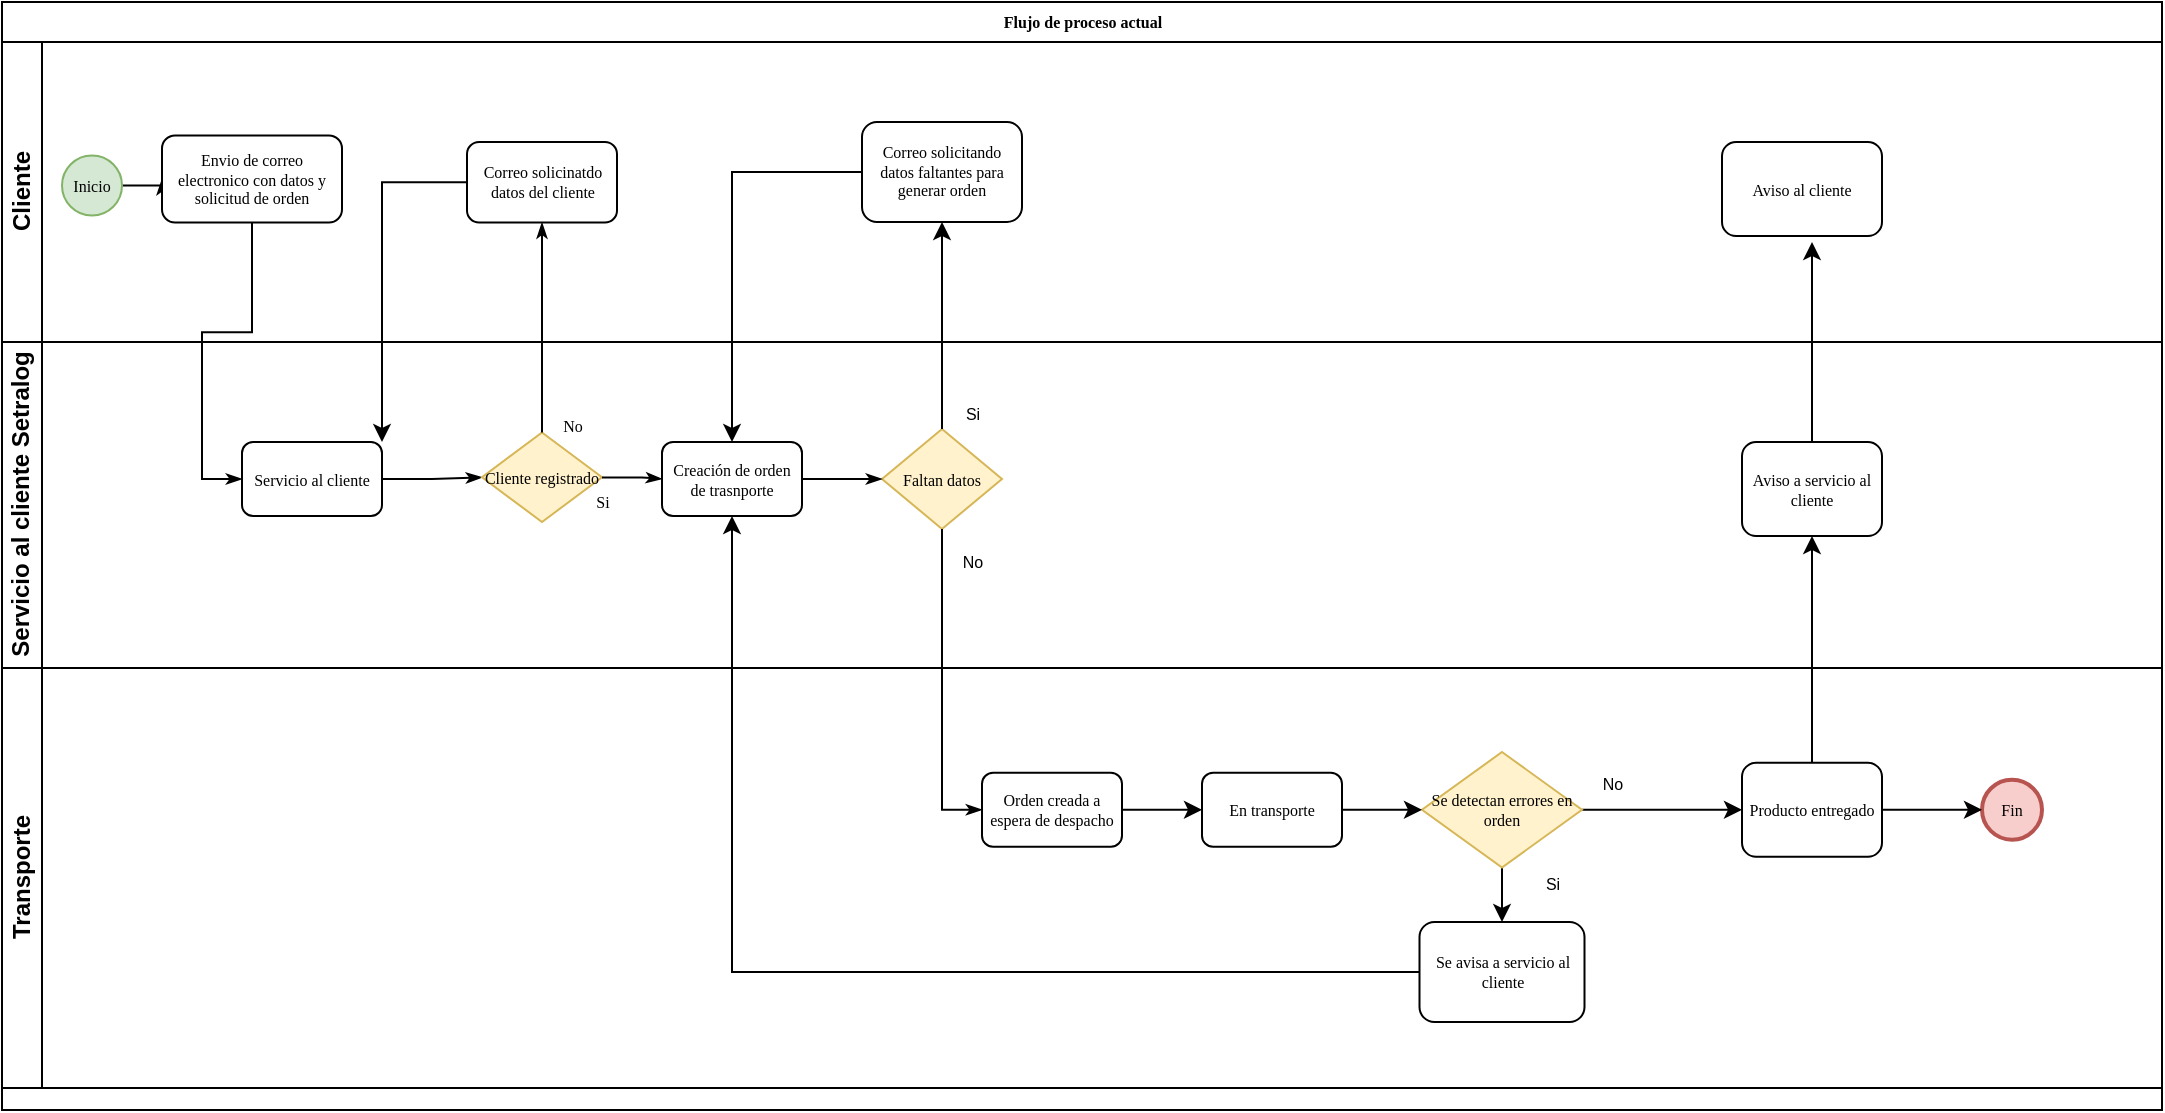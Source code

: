 <mxfile version="24.8.6">
  <diagram name="Page-1" id="c7488fd3-1785-93aa-aadb-54a6760d102a">
    <mxGraphModel dx="1195" dy="643" grid="1" gridSize="10" guides="1" tooltips="1" connect="1" arrows="1" fold="1" page="1" pageScale="1" pageWidth="1100" pageHeight="850" background="none" math="0" shadow="0">
      <root>
        <mxCell id="0" />
        <mxCell id="1" parent="0" />
        <mxCell id="2b4e8129b02d487f-1" value="Flujo de proceso actual" style="swimlane;html=1;childLayout=stackLayout;horizontal=1;startSize=20;horizontalStack=0;rounded=0;shadow=0;labelBackgroundColor=none;strokeWidth=1;fontFamily=Verdana;fontSize=8;align=center;" parent="1" vertex="1">
          <mxGeometry x="170" width="1080" height="554" as="geometry" />
        </mxCell>
        <mxCell id="2b4e8129b02d487f-2" value="Cliente" style="swimlane;html=1;startSize=20;horizontal=0;" parent="2b4e8129b02d487f-1" vertex="1">
          <mxGeometry y="20" width="1080" height="150" as="geometry" />
        </mxCell>
        <mxCell id="2b4e8129b02d487f-18" style="edgeStyle=orthogonalEdgeStyle;rounded=0;html=1;labelBackgroundColor=none;startArrow=none;startFill=0;startSize=5;endArrow=classicThin;endFill=1;endSize=5;jettySize=auto;orthogonalLoop=1;strokeWidth=1;fontFamily=Verdana;fontSize=8" parent="2b4e8129b02d487f-2" source="2b4e8129b02d487f-5" target="2b4e8129b02d487f-6" edge="1">
          <mxGeometry relative="1" as="geometry" />
        </mxCell>
        <mxCell id="2b4e8129b02d487f-5" value="Inicio" style="ellipse;whiteSpace=wrap;html=1;rounded=0;shadow=0;labelBackgroundColor=none;strokeWidth=1;fontFamily=Verdana;fontSize=8;align=center;fillColor=#d5e8d4;strokeColor=#82b366;" parent="2b4e8129b02d487f-2" vertex="1">
          <mxGeometry x="30" y="56.75" width="30" height="30" as="geometry" />
        </mxCell>
        <mxCell id="2b4e8129b02d487f-6" value="Envio de correo electronico con datos y solicitud de orden" style="rounded=1;whiteSpace=wrap;html=1;shadow=0;labelBackgroundColor=none;strokeWidth=1;fontFamily=Verdana;fontSize=8;align=center;" parent="2b4e8129b02d487f-2" vertex="1">
          <mxGeometry x="80" y="46.75" width="90" height="43.5" as="geometry" />
        </mxCell>
        <mxCell id="2b4e8129b02d487f-7" value="Correo solicinatdo datos del cliente" style="rounded=1;whiteSpace=wrap;html=1;shadow=0;labelBackgroundColor=none;strokeWidth=1;fontFamily=Verdana;fontSize=8;align=center;" parent="2b4e8129b02d487f-2" vertex="1">
          <mxGeometry x="232.5" y="50" width="75" height="40.25" as="geometry" />
        </mxCell>
        <mxCell id="l3kMpNzpnFwocQV2lXB--4" value="Correo solicitando datos faltantes para generar orden" style="rounded=1;whiteSpace=wrap;html=1;shadow=0;labelBackgroundColor=none;strokeWidth=1;fontFamily=Verdana;fontSize=8;align=center;" vertex="1" parent="2b4e8129b02d487f-2">
          <mxGeometry x="430" y="40" width="80" height="50" as="geometry" />
        </mxCell>
        <mxCell id="l3kMpNzpnFwocQV2lXB--53" value="Aviso al cliente" style="rounded=1;whiteSpace=wrap;html=1;shadow=0;labelBackgroundColor=none;strokeWidth=1;fontFamily=Verdana;fontSize=8;align=center;" vertex="1" parent="2b4e8129b02d487f-2">
          <mxGeometry x="860" y="50" width="80" height="47" as="geometry" />
        </mxCell>
        <mxCell id="2b4e8129b02d487f-3" value="&lt;font face=&quot;Helvetica&quot;&gt;Servicio al cliente&amp;nbsp;&lt;span style=&quot;background-color: initial;&quot;&gt;Setralog&lt;/span&gt;&lt;/font&gt;" style="swimlane;html=1;startSize=20;horizontal=0;" parent="2b4e8129b02d487f-1" vertex="1">
          <mxGeometry y="170" width="1080" height="163" as="geometry">
            <mxRectangle y="170" width="1030" height="40" as="alternateBounds" />
          </mxGeometry>
        </mxCell>
        <mxCell id="2b4e8129b02d487f-26" style="edgeStyle=orthogonalEdgeStyle;rounded=0;html=1;labelBackgroundColor=none;startArrow=none;startFill=0;startSize=5;endArrow=classicThin;endFill=1;endSize=5;jettySize=auto;orthogonalLoop=1;strokeWidth=1;fontFamily=Verdana;fontSize=8" parent="2b4e8129b02d487f-3" source="2b4e8129b02d487f-12" target="2b4e8129b02d487f-13" edge="1">
          <mxGeometry relative="1" as="geometry" />
        </mxCell>
        <mxCell id="2b4e8129b02d487f-12" value="Servicio al cliente" style="rounded=1;whiteSpace=wrap;html=1;shadow=0;labelBackgroundColor=none;strokeWidth=1;fontFamily=Verdana;fontSize=8;align=center;" parent="2b4e8129b02d487f-3" vertex="1">
          <mxGeometry x="120" y="50.0" width="70" height="37" as="geometry" />
        </mxCell>
        <mxCell id="2b4e8129b02d487f-13" value="Cliente registrado" style="strokeWidth=1;html=1;shape=mxgraph.flowchart.decision;whiteSpace=wrap;rounded=1;shadow=0;labelBackgroundColor=none;fontFamily=Verdana;fontSize=8;align=center;fillColor=#fff2cc;strokeColor=#d6b656;" parent="2b4e8129b02d487f-3" vertex="1">
          <mxGeometry x="240" y="45.25" width="60" height="44.75" as="geometry" />
        </mxCell>
        <mxCell id="2b4e8129b02d487f-14" value="Creación de orden de trasnporte" style="rounded=1;whiteSpace=wrap;html=1;shadow=0;labelBackgroundColor=none;strokeWidth=1;fontFamily=Verdana;fontSize=8;align=center;" parent="2b4e8129b02d487f-3" vertex="1">
          <mxGeometry x="330" y="50.0" width="70" height="37" as="geometry" />
        </mxCell>
        <mxCell id="2b4e8129b02d487f-27" value="Si" style="edgeStyle=orthogonalEdgeStyle;rounded=0;html=1;labelBackgroundColor=none;startArrow=none;startFill=0;startSize=5;endArrow=classicThin;endFill=1;endSize=5;jettySize=auto;orthogonalLoop=1;strokeWidth=1;fontFamily=Verdana;fontSize=8" parent="2b4e8129b02d487f-3" source="2b4e8129b02d487f-13" target="2b4e8129b02d487f-14" edge="1">
          <mxGeometry x="-1" y="-12" relative="1" as="geometry">
            <mxPoint as="offset" />
          </mxGeometry>
        </mxCell>
        <mxCell id="2b4e8129b02d487f-15" value="Faltan datos" style="strokeWidth=1;html=1;shape=mxgraph.flowchart.decision;whiteSpace=wrap;rounded=1;shadow=0;labelBackgroundColor=none;fontFamily=Verdana;fontSize=8;align=center;fillColor=#fff2cc;strokeColor=#d6b656;" parent="2b4e8129b02d487f-3" vertex="1">
          <mxGeometry x="440" y="43.5" width="60" height="50" as="geometry" />
        </mxCell>
        <mxCell id="2b4e8129b02d487f-28" style="edgeStyle=orthogonalEdgeStyle;rounded=0;html=1;labelBackgroundColor=none;startArrow=none;startFill=0;startSize=5;endArrow=classicThin;endFill=1;endSize=5;jettySize=auto;orthogonalLoop=1;strokeWidth=1;fontFamily=Verdana;fontSize=8;" parent="2b4e8129b02d487f-3" source="2b4e8129b02d487f-14" target="2b4e8129b02d487f-15" edge="1">
          <mxGeometry relative="1" as="geometry" />
        </mxCell>
        <mxCell id="l3kMpNzpnFwocQV2lXB--7" value="&lt;font style=&quot;font-size: 8px;&quot;&gt;No&lt;/font&gt;" style="text;html=1;align=center;verticalAlign=middle;resizable=0;points=[];autosize=1;strokeColor=none;fillColor=none;" vertex="1" parent="2b4e8129b02d487f-3">
          <mxGeometry x="470" y="93.5" width="30" height="30" as="geometry" />
        </mxCell>
        <mxCell id="l3kMpNzpnFwocQV2lXB--13" value="&lt;font style=&quot;font-size: 8px;&quot;&gt;Si&lt;/font&gt;" style="text;html=1;align=center;verticalAlign=middle;resizable=0;points=[];autosize=1;strokeColor=none;fillColor=none;" vertex="1" parent="2b4e8129b02d487f-3">
          <mxGeometry x="470" y="20" width="30" height="30" as="geometry" />
        </mxCell>
        <mxCell id="l3kMpNzpnFwocQV2lXB--55" style="edgeStyle=orthogonalEdgeStyle;rounded=0;orthogonalLoop=1;jettySize=auto;html=1;exitX=0.5;exitY=0;exitDx=0;exitDy=0;" edge="1" parent="2b4e8129b02d487f-3" source="l3kMpNzpnFwocQV2lXB--20">
          <mxGeometry relative="1" as="geometry">
            <mxPoint x="905" y="-50" as="targetPoint" />
          </mxGeometry>
        </mxCell>
        <mxCell id="l3kMpNzpnFwocQV2lXB--20" value="Aviso a servicio al cliente" style="rounded=1;whiteSpace=wrap;html=1;shadow=0;labelBackgroundColor=none;strokeWidth=1;fontFamily=Verdana;fontSize=8;align=center;" vertex="1" parent="2b4e8129b02d487f-3">
          <mxGeometry x="870" y="50" width="70" height="47" as="geometry" />
        </mxCell>
        <mxCell id="2b4e8129b02d487f-24" style="edgeStyle=orthogonalEdgeStyle;rounded=0;html=1;labelBackgroundColor=none;startArrow=none;startFill=0;startSize=5;endArrow=classicThin;endFill=1;endSize=5;jettySize=auto;orthogonalLoop=1;strokeWidth=1;fontFamily=Verdana;fontSize=8;entryX=0;entryY=0.5;entryDx=0;entryDy=0;" parent="2b4e8129b02d487f-1" source="2b4e8129b02d487f-6" target="2b4e8129b02d487f-12" edge="1">
          <mxGeometry relative="1" as="geometry" />
        </mxCell>
        <mxCell id="2b4e8129b02d487f-25" value="No" style="edgeStyle=orthogonalEdgeStyle;rounded=0;html=1;labelBackgroundColor=none;startArrow=none;startFill=0;startSize=5;endArrow=classicThin;endFill=1;endSize=5;jettySize=auto;orthogonalLoop=1;strokeWidth=1;fontFamily=Verdana;fontSize=8" parent="2b4e8129b02d487f-1" source="2b4e8129b02d487f-13" target="2b4e8129b02d487f-7" edge="1">
          <mxGeometry x="-0.936" y="-15" relative="1" as="geometry">
            <mxPoint as="offset" />
          </mxGeometry>
        </mxCell>
        <mxCell id="2b4e8129b02d487f-29" value="" style="edgeStyle=orthogonalEdgeStyle;rounded=0;html=1;entryX=0;entryY=0.5;labelBackgroundColor=none;startArrow=none;startFill=0;startSize=5;endArrow=classicThin;endFill=1;endSize=5;jettySize=auto;orthogonalLoop=1;strokeWidth=1;fontFamily=Verdana;fontSize=8;entryDx=0;entryDy=0;" parent="2b4e8129b02d487f-1" source="2b4e8129b02d487f-15" target="2b4e8129b02d487f-9" edge="1">
          <mxGeometry x="-0.501" y="6" relative="1" as="geometry">
            <mxPoint as="offset" />
            <mxPoint x="440.0" y="395.5" as="targetPoint" />
          </mxGeometry>
        </mxCell>
        <mxCell id="l3kMpNzpnFwocQV2lXB--3" style="rounded=0;orthogonalLoop=1;jettySize=auto;html=1;exitX=0;exitY=0.5;exitDx=0;exitDy=0;entryX=1;entryY=0;entryDx=0;entryDy=0;edgeStyle=orthogonalEdgeStyle;" edge="1" parent="2b4e8129b02d487f-1" source="2b4e8129b02d487f-7" target="2b4e8129b02d487f-12">
          <mxGeometry relative="1" as="geometry" />
        </mxCell>
        <mxCell id="l3kMpNzpnFwocQV2lXB--5" style="edgeStyle=orthogonalEdgeStyle;rounded=0;orthogonalLoop=1;jettySize=auto;html=1;exitX=0.5;exitY=0;exitDx=0;exitDy=0;exitPerimeter=0;" edge="1" parent="2b4e8129b02d487f-1" source="2b4e8129b02d487f-15" target="l3kMpNzpnFwocQV2lXB--4">
          <mxGeometry relative="1" as="geometry" />
        </mxCell>
        <mxCell id="l3kMpNzpnFwocQV2lXB--6" style="edgeStyle=orthogonalEdgeStyle;rounded=0;orthogonalLoop=1;jettySize=auto;html=1;exitX=0;exitY=0.5;exitDx=0;exitDy=0;entryX=0.5;entryY=0;entryDx=0;entryDy=0;" edge="1" parent="2b4e8129b02d487f-1" source="l3kMpNzpnFwocQV2lXB--4" target="2b4e8129b02d487f-14">
          <mxGeometry relative="1" as="geometry" />
        </mxCell>
        <mxCell id="2b4e8129b02d487f-4" value="Transporte" style="swimlane;html=1;startSize=20;horizontal=0;" parent="2b4e8129b02d487f-1" vertex="1">
          <mxGeometry y="333" width="1080" height="210" as="geometry" />
        </mxCell>
        <mxCell id="l3kMpNzpnFwocQV2lXB--17" style="edgeStyle=orthogonalEdgeStyle;rounded=0;orthogonalLoop=1;jettySize=auto;html=1;exitX=1;exitY=0.5;exitDx=0;exitDy=0;entryX=0;entryY=0.5;entryDx=0;entryDy=0;" edge="1" parent="2b4e8129b02d487f-4" source="2b4e8129b02d487f-9" target="l3kMpNzpnFwocQV2lXB--11">
          <mxGeometry relative="1" as="geometry" />
        </mxCell>
        <mxCell id="2b4e8129b02d487f-9" value="Orden creada a espera de despacho" style="rounded=1;whiteSpace=wrap;html=1;shadow=0;labelBackgroundColor=none;strokeWidth=1;fontFamily=Verdana;fontSize=8;align=center;" parent="2b4e8129b02d487f-4" vertex="1">
          <mxGeometry x="490" y="52.37" width="70" height="37" as="geometry" />
        </mxCell>
        <mxCell id="l3kMpNzpnFwocQV2lXB--11" value="En transporte" style="rounded=1;whiteSpace=wrap;html=1;shadow=0;labelBackgroundColor=none;strokeWidth=1;fontFamily=Verdana;fontSize=8;align=center;" vertex="1" parent="2b4e8129b02d487f-4">
          <mxGeometry x="600" y="52.37" width="70" height="37" as="geometry" />
        </mxCell>
        <mxCell id="l3kMpNzpnFwocQV2lXB--57" style="edgeStyle=orthogonalEdgeStyle;rounded=0;orthogonalLoop=1;jettySize=auto;html=1;exitX=1;exitY=0.5;exitDx=0;exitDy=0;exitPerimeter=0;entryX=0;entryY=0.5;entryDx=0;entryDy=0;" edge="1" parent="2b4e8129b02d487f-4" source="l3kMpNzpnFwocQV2lXB--14" target="l3kMpNzpnFwocQV2lXB--19">
          <mxGeometry relative="1" as="geometry" />
        </mxCell>
        <mxCell id="l3kMpNzpnFwocQV2lXB--61" style="edgeStyle=orthogonalEdgeStyle;rounded=0;orthogonalLoop=1;jettySize=auto;html=1;entryX=0.5;entryY=0;entryDx=0;entryDy=0;" edge="1" parent="2b4e8129b02d487f-4" source="l3kMpNzpnFwocQV2lXB--14" target="l3kMpNzpnFwocQV2lXB--59">
          <mxGeometry relative="1" as="geometry">
            <mxPoint x="750" y="142.37" as="targetPoint" />
          </mxGeometry>
        </mxCell>
        <mxCell id="l3kMpNzpnFwocQV2lXB--14" value="&lt;font style=&quot;font-size: 8px;&quot;&gt;Se detectan errores en orden&lt;/font&gt;" style="strokeWidth=1;html=1;shape=mxgraph.flowchart.decision;whiteSpace=wrap;rounded=1;shadow=0;labelBackgroundColor=none;fontFamily=Verdana;fontSize=8;align=center;fillColor=#fff2cc;strokeColor=#d6b656;" vertex="1" parent="2b4e8129b02d487f-4">
          <mxGeometry x="710" y="42.0" width="80" height="57.75" as="geometry" />
        </mxCell>
        <mxCell id="l3kMpNzpnFwocQV2lXB--18" style="edgeStyle=orthogonalEdgeStyle;rounded=0;orthogonalLoop=1;jettySize=auto;html=1;exitX=1;exitY=0.5;exitDx=0;exitDy=0;entryX=0;entryY=0.5;entryDx=0;entryDy=0;entryPerimeter=0;" edge="1" parent="2b4e8129b02d487f-4" source="l3kMpNzpnFwocQV2lXB--11" target="l3kMpNzpnFwocQV2lXB--14">
          <mxGeometry relative="1" as="geometry" />
        </mxCell>
        <mxCell id="2b4e8129b02d487f-11" value="Fin" style="ellipse;whiteSpace=wrap;html=1;rounded=0;shadow=0;labelBackgroundColor=none;strokeWidth=2;fontFamily=Verdana;fontSize=8;align=center;fillColor=#f8cecc;strokeColor=#b85450;" parent="2b4e8129b02d487f-4" vertex="1">
          <mxGeometry x="990" y="55.87" width="30" height="30" as="geometry" />
        </mxCell>
        <mxCell id="l3kMpNzpnFwocQV2lXB--56" style="edgeStyle=orthogonalEdgeStyle;rounded=0;orthogonalLoop=1;jettySize=auto;html=1;exitX=1;exitY=0.5;exitDx=0;exitDy=0;entryX=0;entryY=0.5;entryDx=0;entryDy=0;" edge="1" parent="2b4e8129b02d487f-4" source="l3kMpNzpnFwocQV2lXB--19" target="2b4e8129b02d487f-11">
          <mxGeometry relative="1" as="geometry" />
        </mxCell>
        <mxCell id="l3kMpNzpnFwocQV2lXB--19" value="Producto entregado" style="rounded=1;whiteSpace=wrap;html=1;shadow=0;labelBackgroundColor=none;strokeWidth=1;fontFamily=Verdana;fontSize=8;align=center;" vertex="1" parent="2b4e8129b02d487f-4">
          <mxGeometry x="870" y="47.37" width="70" height="47.01" as="geometry" />
        </mxCell>
        <mxCell id="l3kMpNzpnFwocQV2lXB--59" value="Se avisa a servicio al cliente" style="rounded=1;whiteSpace=wrap;html=1;shadow=0;labelBackgroundColor=none;strokeWidth=1;fontFamily=Verdana;fontSize=8;align=center;" vertex="1" parent="2b4e8129b02d487f-4">
          <mxGeometry x="708.75" y="127" width="82.5" height="50" as="geometry" />
        </mxCell>
        <mxCell id="l3kMpNzpnFwocQV2lXB--60" value="&lt;font style=&quot;font-size: 8px;&quot;&gt;No&lt;/font&gt;" style="text;html=1;align=center;verticalAlign=middle;resizable=0;points=[];autosize=1;strokeColor=none;fillColor=none;" vertex="1" parent="2b4e8129b02d487f-4">
          <mxGeometry x="790" y="42.0" width="30" height="30" as="geometry" />
        </mxCell>
        <mxCell id="l3kMpNzpnFwocQV2lXB--58" value="&lt;font style=&quot;font-size: 8px;&quot;&gt;Si&lt;/font&gt;" style="text;html=1;align=center;verticalAlign=middle;resizable=0;points=[];autosize=1;strokeColor=none;fillColor=none;" vertex="1" parent="2b4e8129b02d487f-4">
          <mxGeometry x="760" y="92.37" width="30" height="30" as="geometry" />
        </mxCell>
        <mxCell id="l3kMpNzpnFwocQV2lXB--54" style="edgeStyle=orthogonalEdgeStyle;rounded=0;orthogonalLoop=1;jettySize=auto;html=1;exitX=0.5;exitY=0;exitDx=0;exitDy=0;entryX=0.5;entryY=1;entryDx=0;entryDy=0;" edge="1" parent="2b4e8129b02d487f-1" source="l3kMpNzpnFwocQV2lXB--19" target="l3kMpNzpnFwocQV2lXB--20">
          <mxGeometry relative="1" as="geometry" />
        </mxCell>
        <mxCell id="l3kMpNzpnFwocQV2lXB--62" style="edgeStyle=orthogonalEdgeStyle;rounded=0;orthogonalLoop=1;jettySize=auto;html=1;entryX=0.5;entryY=1;entryDx=0;entryDy=0;" edge="1" parent="2b4e8129b02d487f-1" source="l3kMpNzpnFwocQV2lXB--59" target="2b4e8129b02d487f-14">
          <mxGeometry relative="1" as="geometry" />
        </mxCell>
      </root>
    </mxGraphModel>
  </diagram>
</mxfile>
